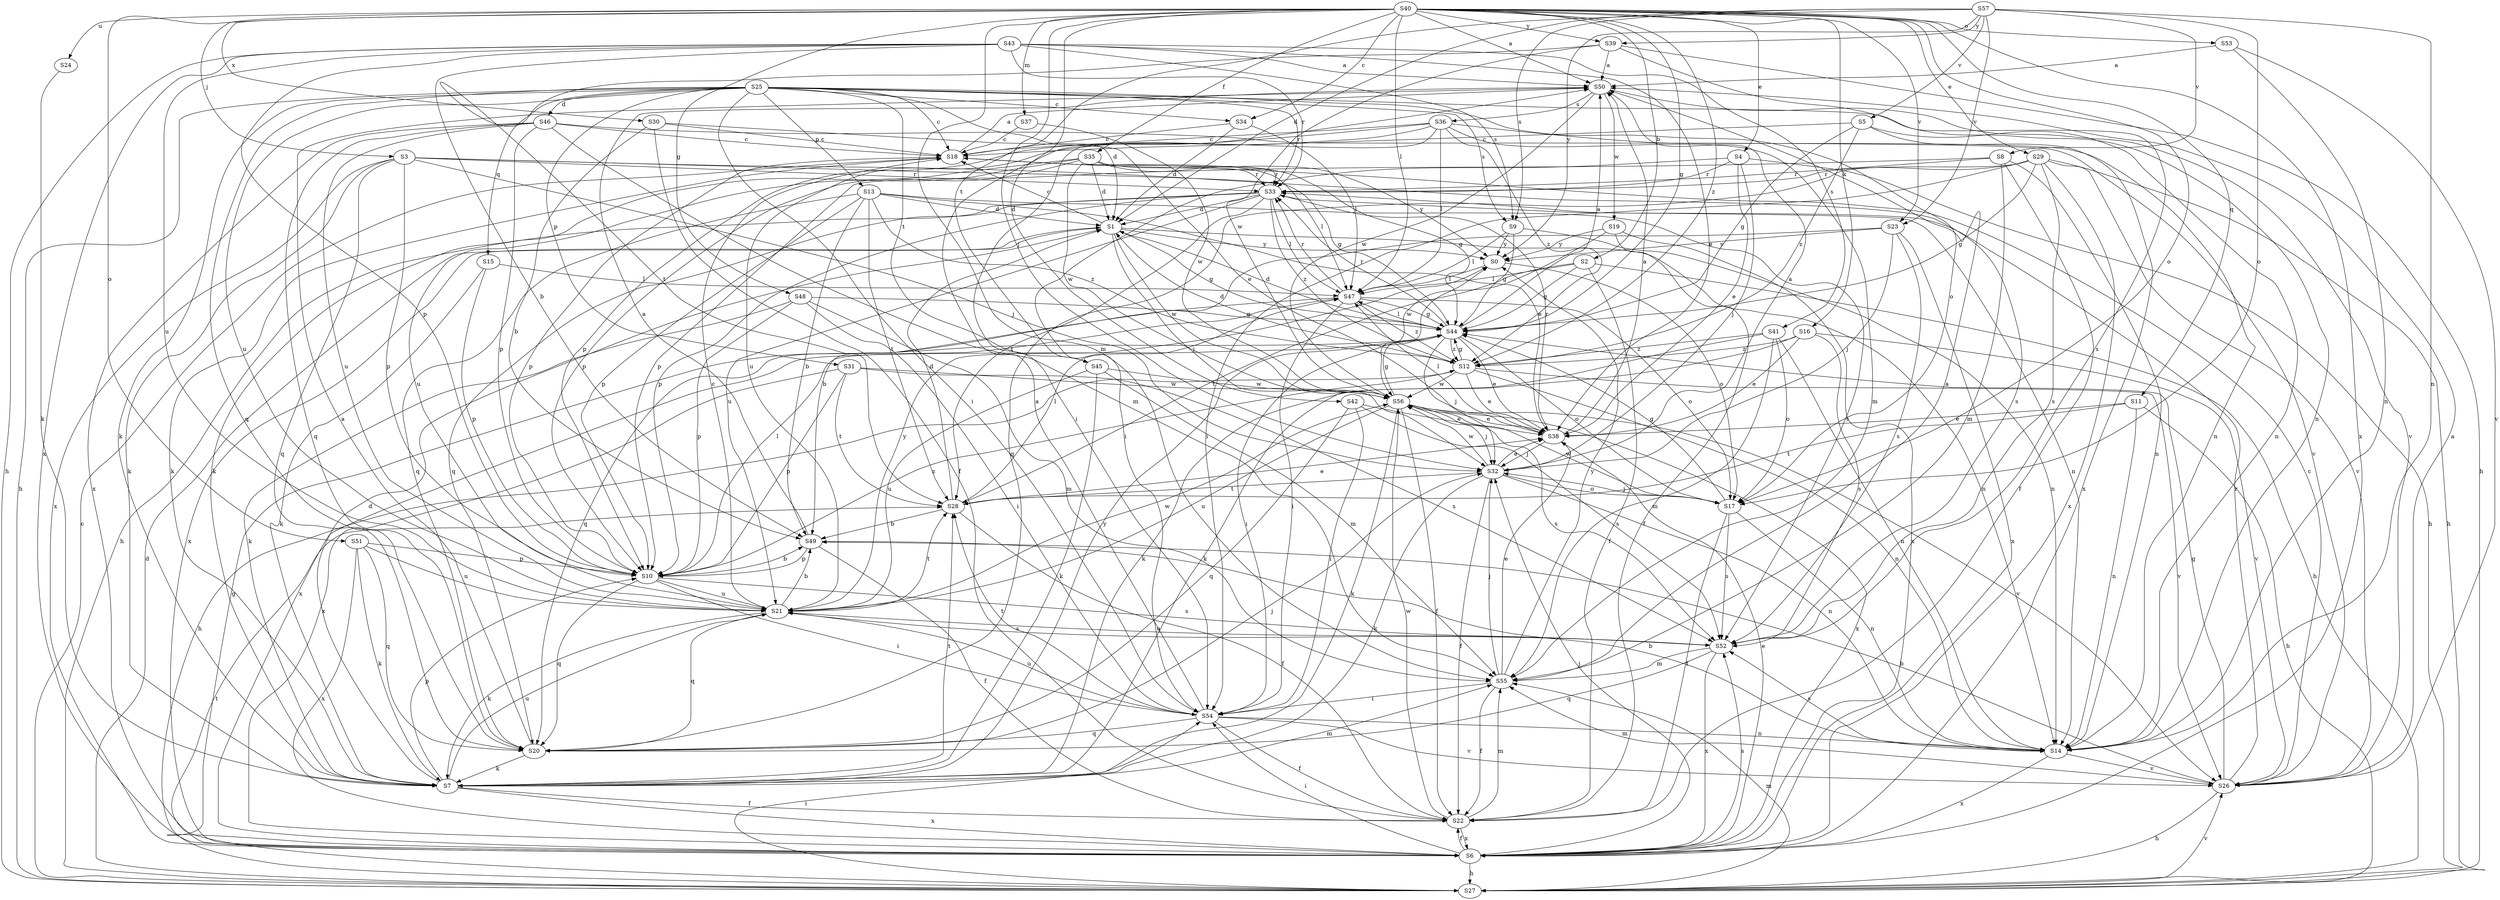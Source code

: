 strict digraph  {
S40;
S25;
S57;
S43;
S50;
S2;
S49;
S34;
S18;
S42;
S46;
S1;
S29;
S4;
S38;
S35;
S22;
S48;
S44;
S27;
S54;
S3;
S32;
S16;
S7;
S47;
S37;
S55;
S14;
S51;
S53;
S17;
S31;
S13;
S10;
S11;
S15;
S20;
S33;
S9;
S41;
S36;
S52;
S45;
S28;
S24;
S21;
S23;
S8;
S5;
S26;
S19;
S56;
S30;
S6;
S39;
S0;
S12;
S40 -> S50  [label=a];
S40 -> S2  [label=b];
S40 -> S34  [label=c];
S40 -> S42  [label=d];
S40 -> S29  [label=e];
S40 -> S4  [label=e];
S40 -> S35  [label=f];
S40 -> S48  [label=g];
S40 -> S44  [label=g];
S40 -> S3  [label=j];
S40 -> S32  [label=j];
S40 -> S16  [label=k];
S40 -> S47  [label=l];
S40 -> S37  [label=m];
S40 -> S55  [label=m];
S40 -> S51  [label=o];
S40 -> S53  [label=o];
S40 -> S17  [label=o];
S40 -> S11  [label=q];
S40 -> S24  [label=u];
S40 -> S23  [label=v];
S40 -> S30  [label=x];
S40 -> S6  [label=x];
S40 -> S39  [label=y];
S40 -> S12  [label=z];
S25 -> S34  [label=c];
S25 -> S18  [label=c];
S25 -> S46  [label=d];
S25 -> S1  [label=d];
S25 -> S27  [label=h];
S25 -> S54  [label=i];
S25 -> S7  [label=k];
S25 -> S14  [label=n];
S25 -> S17  [label=o];
S25 -> S31  [label=p];
S25 -> S13  [label=p];
S25 -> S15  [label=q];
S25 -> S20  [label=q];
S25 -> S33  [label=r];
S25 -> S9  [label=s];
S25 -> S45  [label=t];
S25 -> S21  [label=u];
S57 -> S1  [label=d];
S57 -> S14  [label=n];
S57 -> S17  [label=o];
S57 -> S9  [label=s];
S57 -> S45  [label=t];
S57 -> S23  [label=v];
S57 -> S8  [label=v];
S57 -> S5  [label=v];
S57 -> S39  [label=y];
S57 -> S0  [label=y];
S43 -> S50  [label=a];
S43 -> S49  [label=b];
S43 -> S38  [label=e];
S43 -> S27  [label=h];
S43 -> S10  [label=p];
S43 -> S33  [label=r];
S43 -> S9  [label=s];
S43 -> S41  [label=s];
S43 -> S21  [label=u];
S43 -> S6  [label=x];
S50 -> S36  [label=s];
S50 -> S26  [label=v];
S50 -> S19  [label=w];
S50 -> S56  [label=w];
S2 -> S22  [label=f];
S2 -> S44  [label=g];
S2 -> S27  [label=h];
S2 -> S47  [label=l];
S2 -> S28  [label=t];
S49 -> S50  [label=a];
S49 -> S22  [label=f];
S49 -> S10  [label=p];
S34 -> S18  [label=c];
S34 -> S1  [label=d];
S34 -> S47  [label=l];
S18 -> S50  [label=a];
S18 -> S7  [label=k];
S18 -> S47  [label=l];
S18 -> S10  [label=p];
S18 -> S33  [label=r];
S42 -> S38  [label=e];
S42 -> S54  [label=i];
S42 -> S20  [label=q];
S42 -> S52  [label=s];
S46 -> S18  [label=c];
S46 -> S55  [label=m];
S46 -> S10  [label=p];
S46 -> S20  [label=q];
S46 -> S21  [label=u];
S46 -> S26  [label=v];
S46 -> S6  [label=x];
S1 -> S18  [label=c];
S1 -> S44  [label=g];
S1 -> S32  [label=j];
S1 -> S14  [label=n];
S1 -> S56  [label=w];
S1 -> S6  [label=x];
S1 -> S0  [label=y];
S29 -> S44  [label=g];
S29 -> S27  [label=h];
S29 -> S54  [label=i];
S29 -> S20  [label=q];
S29 -> S33  [label=r];
S29 -> S52  [label=s];
S29 -> S26  [label=v];
S29 -> S6  [label=x];
S4 -> S38  [label=e];
S4 -> S27  [label=h];
S4 -> S54  [label=i];
S4 -> S32  [label=j];
S4 -> S33  [label=r];
S38 -> S50  [label=a];
S38 -> S32  [label=j];
S38 -> S47  [label=l];
S38 -> S33  [label=r];
S35 -> S1  [label=d];
S35 -> S44  [label=g];
S35 -> S7  [label=k];
S35 -> S10  [label=p];
S35 -> S33  [label=r];
S35 -> S21  [label=u];
S35 -> S56  [label=w];
S35 -> S0  [label=y];
S22 -> S55  [label=m];
S22 -> S56  [label=w];
S22 -> S6  [label=x];
S48 -> S44  [label=g];
S48 -> S54  [label=i];
S48 -> S7  [label=k];
S48 -> S55  [label=m];
S48 -> S10  [label=p];
S44 -> S50  [label=a];
S44 -> S1  [label=d];
S44 -> S38  [label=e];
S44 -> S54  [label=i];
S44 -> S32  [label=j];
S44 -> S47  [label=l];
S44 -> S17  [label=o];
S44 -> S33  [label=r];
S44 -> S6  [label=x];
S44 -> S12  [label=z];
S27 -> S18  [label=c];
S27 -> S1  [label=d];
S27 -> S54  [label=i];
S27 -> S55  [label=m];
S27 -> S28  [label=t];
S27 -> S26  [label=v];
S54 -> S50  [label=a];
S54 -> S22  [label=f];
S54 -> S14  [label=n];
S54 -> S20  [label=q];
S54 -> S28  [label=t];
S54 -> S21  [label=u];
S54 -> S26  [label=v];
S3 -> S44  [label=g];
S3 -> S32  [label=j];
S3 -> S7  [label=k];
S3 -> S10  [label=p];
S3 -> S20  [label=q];
S3 -> S33  [label=r];
S3 -> S52  [label=s];
S3 -> S6  [label=x];
S32 -> S50  [label=a];
S32 -> S38  [label=e];
S32 -> S22  [label=f];
S32 -> S7  [label=k];
S32 -> S14  [label=n];
S32 -> S17  [label=o];
S32 -> S28  [label=t];
S32 -> S56  [label=w];
S16 -> S38  [label=e];
S16 -> S7  [label=k];
S16 -> S52  [label=s];
S16 -> S26  [label=v];
S16 -> S12  [label=z];
S7 -> S1  [label=d];
S7 -> S22  [label=f];
S7 -> S55  [label=m];
S7 -> S10  [label=p];
S7 -> S28  [label=t];
S7 -> S21  [label=u];
S7 -> S6  [label=x];
S7 -> S0  [label=y];
S47 -> S44  [label=g];
S47 -> S54  [label=i];
S47 -> S17  [label=o];
S47 -> S20  [label=q];
S47 -> S33  [label=r];
S47 -> S12  [label=z];
S37 -> S18  [label=c];
S37 -> S56  [label=w];
S55 -> S50  [label=a];
S55 -> S38  [label=e];
S55 -> S22  [label=f];
S55 -> S54  [label=i];
S55 -> S32  [label=j];
S55 -> S0  [label=y];
S14 -> S49  [label=b];
S14 -> S52  [label=s];
S14 -> S26  [label=v];
S14 -> S6  [label=x];
S51 -> S7  [label=k];
S51 -> S10  [label=p];
S51 -> S20  [label=q];
S51 -> S21  [label=u];
S51 -> S6  [label=x];
S53 -> S50  [label=a];
S53 -> S14  [label=n];
S53 -> S26  [label=v];
S17 -> S22  [label=f];
S17 -> S44  [label=g];
S17 -> S32  [label=j];
S17 -> S14  [label=n];
S17 -> S52  [label=s];
S17 -> S56  [label=w];
S31 -> S10  [label=p];
S31 -> S52  [label=s];
S31 -> S28  [label=t];
S31 -> S56  [label=w];
S31 -> S6  [label=x];
S13 -> S49  [label=b];
S13 -> S1  [label=d];
S13 -> S38  [label=e];
S13 -> S10  [label=p];
S13 -> S20  [label=q];
S13 -> S52  [label=s];
S13 -> S28  [label=t];
S13 -> S12  [label=z];
S10 -> S49  [label=b];
S10 -> S54  [label=i];
S10 -> S47  [label=l];
S10 -> S20  [label=q];
S10 -> S52  [label=s];
S10 -> S21  [label=u];
S10 -> S12  [label=z];
S11 -> S38  [label=e];
S11 -> S27  [label=h];
S11 -> S14  [label=n];
S11 -> S28  [label=t];
S15 -> S7  [label=k];
S15 -> S47  [label=l];
S15 -> S10  [label=p];
S20 -> S50  [label=a];
S20 -> S32  [label=j];
S20 -> S7  [label=k];
S33 -> S1  [label=d];
S33 -> S27  [label=h];
S33 -> S47  [label=l];
S33 -> S14  [label=n];
S33 -> S10  [label=p];
S33 -> S20  [label=q];
S33 -> S28  [label=t];
S33 -> S21  [label=u];
S33 -> S12  [label=z];
S9 -> S44  [label=g];
S9 -> S47  [label=l];
S9 -> S14  [label=n];
S9 -> S0  [label=y];
S41 -> S7  [label=k];
S41 -> S55  [label=m];
S41 -> S14  [label=n];
S41 -> S17  [label=o];
S41 -> S12  [label=z];
S36 -> S18  [label=c];
S36 -> S54  [label=i];
S36 -> S47  [label=l];
S36 -> S55  [label=m];
S36 -> S14  [label=n];
S36 -> S10  [label=p];
S36 -> S21  [label=u];
S36 -> S12  [label=z];
S52 -> S55  [label=m];
S52 -> S20  [label=q];
S52 -> S21  [label=u];
S52 -> S6  [label=x];
S45 -> S7  [label=k];
S45 -> S55  [label=m];
S45 -> S21  [label=u];
S45 -> S56  [label=w];
S28 -> S49  [label=b];
S28 -> S1  [label=d];
S28 -> S38  [label=e];
S28 -> S22  [label=f];
S28 -> S47  [label=l];
S24 -> S7  [label=k];
S21 -> S49  [label=b];
S21 -> S18  [label=c];
S21 -> S7  [label=k];
S21 -> S20  [label=q];
S21 -> S52  [label=s];
S21 -> S28  [label=t];
S21 -> S56  [label=w];
S21 -> S0  [label=y];
S23 -> S49  [label=b];
S23 -> S32  [label=j];
S23 -> S52  [label=s];
S23 -> S6  [label=x];
S23 -> S0  [label=y];
S8 -> S22  [label=f];
S8 -> S55  [label=m];
S8 -> S14  [label=n];
S8 -> S10  [label=p];
S8 -> S33  [label=r];
S5 -> S18  [label=c];
S5 -> S44  [label=g];
S5 -> S14  [label=n];
S5 -> S6  [label=x];
S5 -> S12  [label=z];
S26 -> S50  [label=a];
S26 -> S49  [label=b];
S26 -> S18  [label=c];
S26 -> S44  [label=g];
S26 -> S27  [label=h];
S26 -> S55  [label=m];
S26 -> S33  [label=r];
S19 -> S22  [label=f];
S19 -> S56  [label=w];
S19 -> S6  [label=x];
S19 -> S0  [label=y];
S56 -> S38  [label=e];
S56 -> S22  [label=f];
S56 -> S44  [label=g];
S56 -> S32  [label=j];
S56 -> S7  [label=k];
S56 -> S52  [label=s];
S56 -> S21  [label=u];
S56 -> S26  [label=v];
S56 -> S6  [label=x];
S30 -> S49  [label=b];
S30 -> S18  [label=c];
S30 -> S38  [label=e];
S30 -> S22  [label=f];
S6 -> S38  [label=e];
S6 -> S22  [label=f];
S6 -> S44  [label=g];
S6 -> S27  [label=h];
S6 -> S54  [label=i];
S6 -> S32  [label=j];
S6 -> S52  [label=s];
S39 -> S50  [label=a];
S39 -> S27  [label=h];
S39 -> S52  [label=s];
S39 -> S28  [label=t];
S39 -> S56  [label=w];
S0 -> S47  [label=l];
S0 -> S17  [label=o];
S12 -> S1  [label=d];
S12 -> S38  [label=e];
S12 -> S44  [label=g];
S12 -> S27  [label=h];
S12 -> S14  [label=n];
S12 -> S26  [label=v];
S12 -> S56  [label=w];
}

